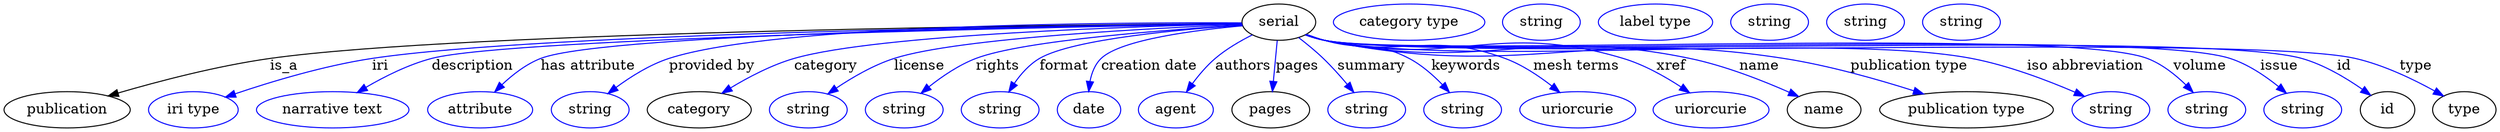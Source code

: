digraph {
	graph [bb="0,0,2461.6,123"];
	node [label="\N"];
	serial	[height=0.5,
		label=serial,
		pos="1260.4,105",
		width=1.011];
	publication	[height=0.5,
		pos="62.394,18",
		width=1.7332];
	serial -> publication	[label=is_a,
		lp="277.39,61.5",
		pos="e,103.09,31.786 1224,103.74 1067.8,102.46 454.42,95.812 263.39,69 211.25,61.681 153,46.377 112.68,34.616"];
	iri	[color=blue,
		height=0.5,
		label="iri type",
		pos="187.39,18",
		width=1.2277];
	serial -> iri	[color=blue,
		label=iri,
		lp="371.39,61.5",
		pos="e,219.3,30.683 1223.7,103.67 1077.2,102.18 533.44,94.975 363.39,69 316.32,61.81 264.03,45.895 228.77,33.94",
		style=solid];
	description	[color=blue,
		height=0.5,
		label="narrative text",
		pos="325.39,18",
		width=2.0943];
	serial -> description	[color=blue,
		label=description,
		lp="461.89,61.5",
		pos="e,349.43,35.328 1224.1,103.42 1073.1,100.87 499.57,89.874 421.39,69 399.13,63.055 376.17,51.333 358.29,40.733",
		style=solid];
	"has attribute"	[color=blue,
		height=0.5,
		label=attribute,
		pos="470.39,18",
		width=1.4443];
	serial -> "has attribute"	[color=blue,
		label="has attribute",
		lp="576.39,61.5",
		pos="e,484.52,35.756 1224,103.63 1085.3,102.02 594.26,94.565 529.39,69 515.26,63.429 502.09,53.014 491.8,43.126",
		style=solid];
	"provided by"	[color=blue,
		height=0.5,
		label=string,
		pos="578.39,18",
		width=1.0652];
	serial -> "provided by"	[color=blue,
		label="provided by",
		lp="698.89,61.5",
		pos="e,595.94,34.024 1224,104.29 1110.3,104.84 762.79,103.55 656.39,69 637.34,62.813 618.36,50.81 603.9,40.115",
		style=solid];
	category	[height=0.5,
		pos="686.39,18",
		width=1.4263];
	serial -> category	[color=blue,
		label=category,
		lp="811.89,61.5",
		pos="e,708.81,34.379 1223.9,103.29 1126.7,101.08 863.59,92.996 780.39,69 758.16,62.587 735.2,50.491 717.53,39.802",
		style=solid];
	license	[color=blue,
		height=0.5,
		label=string,
		pos="794.39,18",
		width=1.0652];
	serial -> license	[color=blue,
		label=license,
		lp="904.39,61.5",
		pos="e,813.8,33.803 1224,102.68 1141.6,99.372 942.93,89.47 879.39,69 858.91,62.4 838.04,50.224 822.11,39.54",
		style=solid];
	rights	[color=blue,
		height=0.5,
		label=string,
		pos="889.39,18",
		width=1.0652];
	serial -> rights	[color=blue,
		label=rights,
		lp="980.89,61.5",
		pos="e,905.79,34.416 1224.4,102.07 1155.3,97.992 1007,87.359 959.39,69 942.71,62.565 926.31,51.208 913.59,40.942",
		style=solid];
	format	[color=blue,
		height=0.5,
		label=string,
		pos="984.39,18",
		width=1.0652];
	serial -> format	[color=blue,
		label=format,
		lp="1046.9,61.5",
		pos="e,992.63,35.713 1224.2,102.01 1166.3,98.278 1055.8,88.751 1022.4,69 1012.4,63.118 1004.2,53.523 997.98,44.304",
		style=solid];
	"creation date"	[color=blue,
		height=0.5,
		label=date,
		pos="1072.4,18",
		width=0.86659];
	serial -> "creation date"	[color=blue,
		label="creation date",
		lp="1130.9,61.5",
		pos="e,1071.7,36.085 1224.3,101.46 1178.5,97.488 1103,88.173 1083.4,69 1077.3,63.055 1074.2,54.574 1072.8,46.283",
		style=solid];
	authors	[color=blue,
		height=0.5,
		label=agent,
		pos="1158.4,18",
		width=1.0291];
	serial -> authors	[color=blue,
		label=authors,
		lp="1223.9,61.5",
		pos="e,1168.5,35.75 1233.9,92.645 1221.7,86.668 1207.5,78.583 1196.4,69 1188.1,61.852 1180.4,52.61 1174.2,44.021",
		style=solid];
	pages	[height=0.5,
		pos="1251.4,18",
		width=1.0652];
	serial -> pages	[color=blue,
		label=pages,
		lp="1278.9,61.5",
		pos="e,1253.2,36.175 1258.6,86.799 1257.3,75.163 1255.7,59.548 1254.3,46.237",
		style=solid];
	summary	[color=blue,
		height=0.5,
		label=string,
		pos="1346.4,18",
		width=1.0652];
	serial -> summary	[color=blue,
		label=summary,
		lp="1351.9,61.5",
		pos="e,1333.9,35.481 1279.9,89.806 1287.8,83.732 1296.8,76.354 1304.4,69 1312.4,61.171 1320.5,51.919 1327.5,43.516",
		style=solid];
	keywords	[color=blue,
		height=0.5,
		label=string,
		pos="1441.4,18",
		width=1.0652];
	serial -> keywords	[color=blue,
		label=keywords,
		lp="1444.9,61.5",
		pos="e,1428.6,35.427 1287.8,92.908 1293.5,90.784 1299.6,88.697 1305.4,87 1342,76.223 1355.7,86.916 1389.4,69 1401.5,62.572 1412.7,52.51 \
1421.7,43.092",
		style=solid];
	"mesh terms"	[color=blue,
		height=0.5,
		label=uriorcurie,
		pos="1555.4,18",
		width=1.5887];
	serial -> "mesh terms"	[color=blue,
		label="mesh terms",
		lp="1553.9,61.5",
		pos="e,1537.6,35.217 1287.2,92.586 1293.1,90.432 1299.4,88.415 1305.4,87 1382.8,68.796 1408.8,96.555 1483.4,69 1500.1,62.814 1516.7,51.798 \
1529.6,41.678",
		style=solid];
	xref	[color=blue,
		height=0.5,
		label=uriorcurie,
		pos="1687.4,18",
		width=1.5887];
	serial -> xref	[color=blue,
		label=xref,
		lp="1647.9,61.5",
		pos="e,1666.2,34.957 1287.1,92.403 1293,90.261 1299.4,88.295 1305.4,87 1433.8,59.48 1474.6,106.72 1600.4,69 1620.8,62.879 1641.6,51.189 \
1657.7,40.651",
		style=solid];
	name	[height=0.5,
		pos="1799.4,18",
		width=1.011];
	serial -> name	[color=blue,
		label=name,
		lp="1735.4,61.5",
		pos="e,1774.1,31.211 1286.6,92.526 1292.7,90.32 1299.2,88.295 1305.4,87 1462.7,54.218 1509.1,101.66 1666.4,69 1701,61.81 1738.6,46.987 \
1764.9,35.339",
		style=solid];
	"publication type"	[height=0.5,
		pos="1939.4,18",
		width=2.3831];
	serial -> "publication type"	[color=blue,
		label="publication type",
		lp="1883.4,61.5",
		pos="e,1897.1,33.748 1286.6,92.479 1292.7,90.275 1299.2,88.264 1305.4,87 1503.3,46.799 1559.9,100.23 1759.4,69 1803.3,62.122 1851.8,48.269 \
1887.4,36.886",
		style=solid];
	"iso abbreviation"	[color=blue,
		height=0.5,
		label=string,
		pos="2081.4,18",
		width=1.0652];
	serial -> "iso abbreviation"	[color=blue,
		label="iso abbreviation",
		lp="2056.9,61.5",
		pos="e,2055.5,31.383 1286.6,92.426 1292.7,90.225 1299.2,88.228 1305.4,87 1445,59.479 1805.7,95.9 1945.4,69 1980.8,62.18 2019.2,47.313 \
2046.2,35.554",
		style=solid];
	volume	[color=blue,
		height=0.5,
		label=string,
		pos="2176.4,18",
		width=1.0652];
	serial -> volume	[color=blue,
		label=volume,
		lp="2169.4,61.5",
		pos="e,2163.1,35.395 1286.6,92.399 1292.7,90.199 1299.2,88.209 1305.4,87 1394.1,69.787 2034,101.4 2118.4,69 2132.6,63.529 2145.8,52.917 \
2155.9,42.871",
		style=solid];
	issue	[color=blue,
		height=0.5,
		label=string,
		pos="2271.4,18",
		width=1.0652];
	serial -> issue	[color=blue,
		label=issue,
		lp="2247.9,61.5",
		pos="e,2255.2,34.479 1286.6,92.389 1292.7,90.19 1299.2,88.203 1305.4,87 1402.9,68.171 2104.9,99.645 2199.4,69 2217,63.301 2234.1,51.762 \
2247.2,41.204",
		style=solid];
	id	[height=0.5,
		pos="2354.4,18",
		width=0.75];
	serial -> id	[color=blue,
		label=id,
		lp="2312.4,61.5",
		pos="e,2337.9,32.371 1286.6,92.382 1292.7,90.183 1299.2,88.198 1305.4,87 1410.7,66.754 2167.3,98.408 2270.4,69 2292,62.835 2313.8,49.662 \
2329.7,38.385",
		style=solid];
	type	[height=0.5,
		pos="2430.4,18",
		width=0.86659];
	serial -> type	[color=blue,
		label=type,
		lp="2382.4,61.5",
		pos="e,2410,31.7 1286.6,92.378 1292.7,90.179 1299.2,88.195 1305.4,87 1416.5,65.697 2213.2,94.505 2323.4,69 2351.2,62.557 2380.5,48.309 \
2401.3,36.665",
		style=solid];
	"named thing_category"	[color=blue,
		height=0.5,
		label="category type",
		pos="1389.4,105",
		width=2.0762];
	publication_pages	[color=blue,
		height=0.5,
		label=string,
		pos="1520.4,105",
		width=1.0652];
	publication_name	[color=blue,
		height=0.5,
		label="label type",
		pos="1633.4,105",
		width=1.5707];
	"publication_publication type"	[color=blue,
		height=0.5,
		label=string,
		pos="1746.4,105",
		width=1.0652];
	serial_id	[color=blue,
		height=0.5,
		label=string,
		pos="1841.4,105",
		width=1.0652];
	serial_type	[color=blue,
		height=0.5,
		label=string,
		pos="1936.4,105",
		width=1.0652];
}
